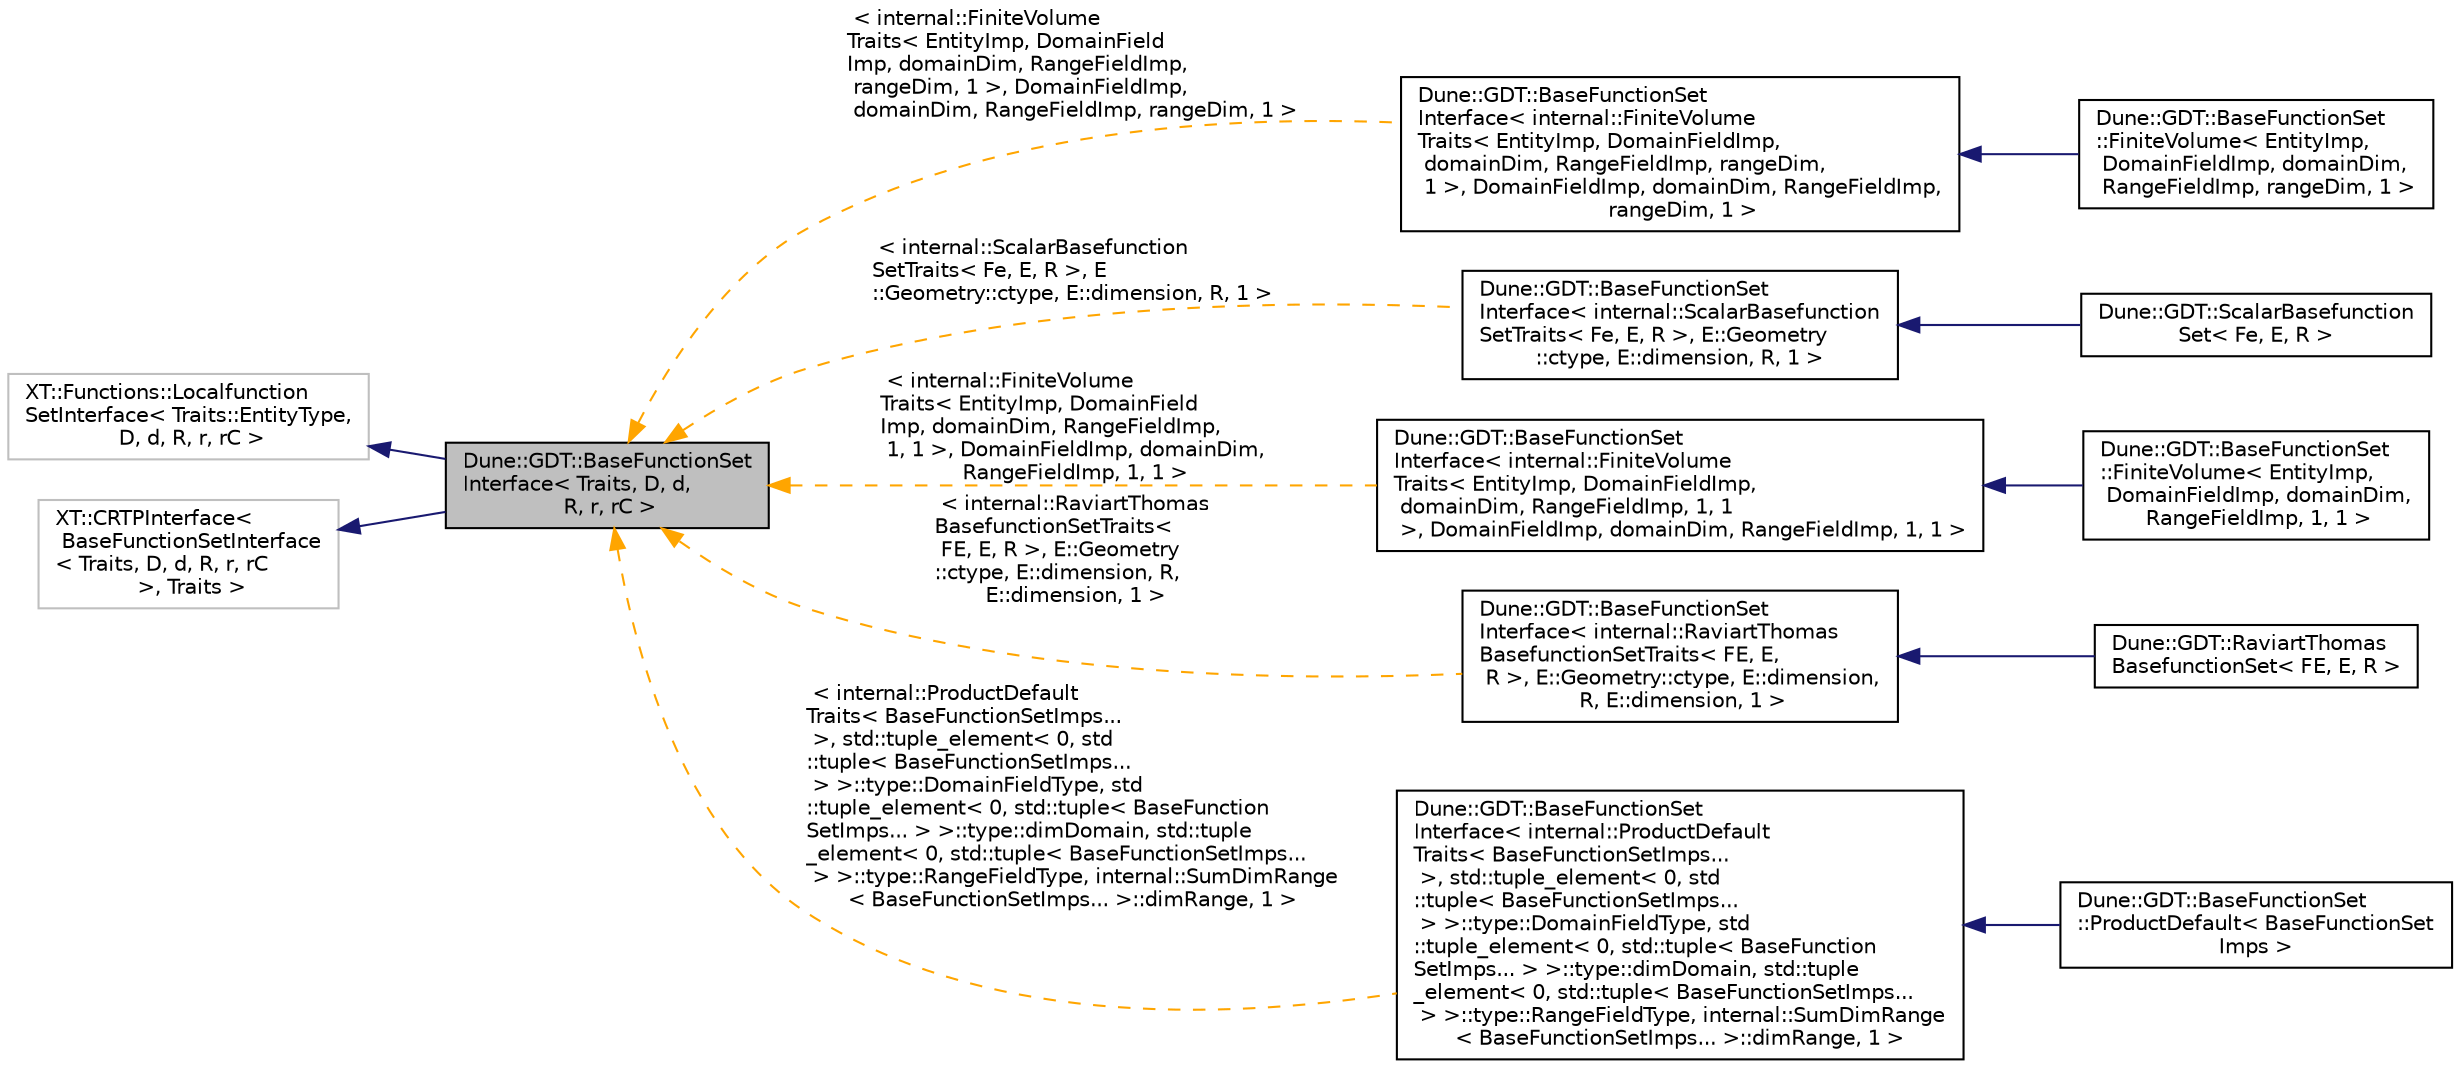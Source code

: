 digraph "Dune::GDT::BaseFunctionSetInterface&lt; Traits, D, d, R, r, rC &gt;"
{
  edge [fontname="Helvetica",fontsize="10",labelfontname="Helvetica",labelfontsize="10"];
  node [fontname="Helvetica",fontsize="10",shape=record];
  rankdir="LR";
  Node0 [label="Dune::GDT::BaseFunctionSet\lInterface\< Traits, D, d,\l R, r, rC \>",height=0.2,width=0.4,color="black", fillcolor="grey75", style="filled", fontcolor="black"];
  Node1 -> Node0 [dir="back",color="midnightblue",fontsize="10",style="solid",fontname="Helvetica"];
  Node1 [label="XT::Functions::Localfunction\lSetInterface\< Traits::EntityType,\l D, d, R, r, rC \>",height=0.2,width=0.4,color="grey75", fillcolor="white", style="filled"];
  Node2 -> Node0 [dir="back",color="midnightblue",fontsize="10",style="solid",fontname="Helvetica"];
  Node2 [label="XT::CRTPInterface\<\l BaseFunctionSetInterface\l\< Traits, D, d, R, r, rC\l \>, Traits \>",height=0.2,width=0.4,color="grey75", fillcolor="white", style="filled"];
  Node0 -> Node3 [dir="back",color="orange",fontsize="10",style="dashed",label=" \< internal::FiniteVolume\lTraits\< EntityImp, DomainField\lImp, domainDim, RangeFieldImp,\l rangeDim, 1 \>, DomainFieldImp,\l domainDim, RangeFieldImp, rangeDim, 1 \>" ,fontname="Helvetica"];
  Node3 [label="Dune::GDT::BaseFunctionSet\lInterface\< internal::FiniteVolume\lTraits\< EntityImp, DomainFieldImp,\l domainDim, RangeFieldImp, rangeDim,\l 1 \>, DomainFieldImp, domainDim, RangeFieldImp,\l rangeDim, 1 \>",height=0.2,width=0.4,color="black", fillcolor="white", style="filled",URL="$a02368.html"];
  Node3 -> Node4 [dir="back",color="midnightblue",fontsize="10",style="solid",fontname="Helvetica"];
  Node4 [label="Dune::GDT::BaseFunctionSet\l::FiniteVolume\< EntityImp,\l DomainFieldImp, domainDim,\l RangeFieldImp, rangeDim, 1 \>",height=0.2,width=0.4,color="black", fillcolor="white", style="filled",URL="$a02364.html"];
  Node0 -> Node5 [dir="back",color="orange",fontsize="10",style="dashed",label=" \< internal::ScalarBasefunction\lSetTraits\< Fe, E, R \>, E\l::Geometry::ctype, E::dimension, R, 1 \>" ,fontname="Helvetica"];
  Node5 [label="Dune::GDT::BaseFunctionSet\lInterface\< internal::ScalarBasefunction\lSetTraits\< Fe, E, R \>, E::Geometry\l::ctype, E::dimension, R, 1 \>",height=0.2,width=0.4,color="black", fillcolor="white", style="filled",URL="$a02368.html"];
  Node5 -> Node6 [dir="back",color="midnightblue",fontsize="10",style="solid",fontname="Helvetica"];
  Node6 [label="Dune::GDT::ScalarBasefunction\lSet\< Fe, E, R \>",height=0.2,width=0.4,color="black", fillcolor="white", style="filled",URL="$a02344.html"];
  Node0 -> Node7 [dir="back",color="orange",fontsize="10",style="dashed",label=" \< internal::FiniteVolume\lTraits\< EntityImp, DomainField\lImp, domainDim, RangeFieldImp,\l 1, 1 \>, DomainFieldImp, domainDim,\l RangeFieldImp, 1, 1 \>" ,fontname="Helvetica"];
  Node7 [label="Dune::GDT::BaseFunctionSet\lInterface\< internal::FiniteVolume\lTraits\< EntityImp, DomainFieldImp,\l domainDim, RangeFieldImp, 1, 1\l \>, DomainFieldImp, domainDim, RangeFieldImp, 1, 1 \>",height=0.2,width=0.4,color="black", fillcolor="white", style="filled",URL="$a02368.html"];
  Node7 -> Node8 [dir="back",color="midnightblue",fontsize="10",style="solid",fontname="Helvetica"];
  Node8 [label="Dune::GDT::BaseFunctionSet\l::FiniteVolume\< EntityImp,\l DomainFieldImp, domainDim,\l RangeFieldImp, 1, 1 \>",height=0.2,width=0.4,color="black", fillcolor="white", style="filled",URL="$a02360.html"];
  Node0 -> Node9 [dir="back",color="orange",fontsize="10",style="dashed",label=" \< internal::RaviartThomas\lBasefunctionSetTraits\<\l FE, E, R \>, E::Geometry\l::ctype, E::dimension, R,\l E::dimension, 1 \>" ,fontname="Helvetica"];
  Node9 [label="Dune::GDT::BaseFunctionSet\lInterface\< internal::RaviartThomas\lBasefunctionSetTraits\< FE, E,\l R \>, E::Geometry::ctype, E::dimension,\l R, E::dimension, 1 \>",height=0.2,width=0.4,color="black", fillcolor="white", style="filled",URL="$a02368.html"];
  Node9 -> Node10 [dir="back",color="midnightblue",fontsize="10",style="solid",fontname="Helvetica"];
  Node10 [label="Dune::GDT::RaviartThomas\lBasefunctionSet\< FE, E, R \>",height=0.2,width=0.4,color="black", fillcolor="white", style="filled",URL="$a02796.html"];
  Node0 -> Node11 [dir="back",color="orange",fontsize="10",style="dashed",label=" \< internal::ProductDefault\lTraits\< BaseFunctionSetImps...\l \>, std::tuple_element\< 0, std\l::tuple\< BaseFunctionSetImps...\l \> \>::type::DomainFieldType, std\l::tuple_element\< 0, std::tuple\< BaseFunction\lSetImps... \> \>::type::dimDomain, std::tuple\l_element\< 0, std::tuple\< BaseFunctionSetImps...\l \> \>::type::RangeFieldType, internal::SumDimRange\l\< BaseFunctionSetImps... \>::dimRange, 1 \>" ,fontname="Helvetica"];
  Node11 [label="Dune::GDT::BaseFunctionSet\lInterface\< internal::ProductDefault\lTraits\< BaseFunctionSetImps...\l \>, std::tuple_element\< 0, std\l::tuple\< BaseFunctionSetImps...\l \> \>::type::DomainFieldType, std\l::tuple_element\< 0, std::tuple\< BaseFunction\lSetImps... \> \>::type::dimDomain, std::tuple\l_element\< 0, std::tuple\< BaseFunctionSetImps...\l \> \>::type::RangeFieldType, internal::SumDimRange\l\< BaseFunctionSetImps... \>::dimRange, 1 \>",height=0.2,width=0.4,color="black", fillcolor="white", style="filled",URL="$a02368.html"];
  Node11 -> Node12 [dir="back",color="midnightblue",fontsize="10",style="solid",fontname="Helvetica"];
  Node12 [label="Dune::GDT::BaseFunctionSet\l::ProductDefault\< BaseFunctionSet\lImps \>",height=0.2,width=0.4,color="black", fillcolor="white", style="filled",URL="$a02372.html"];
}
